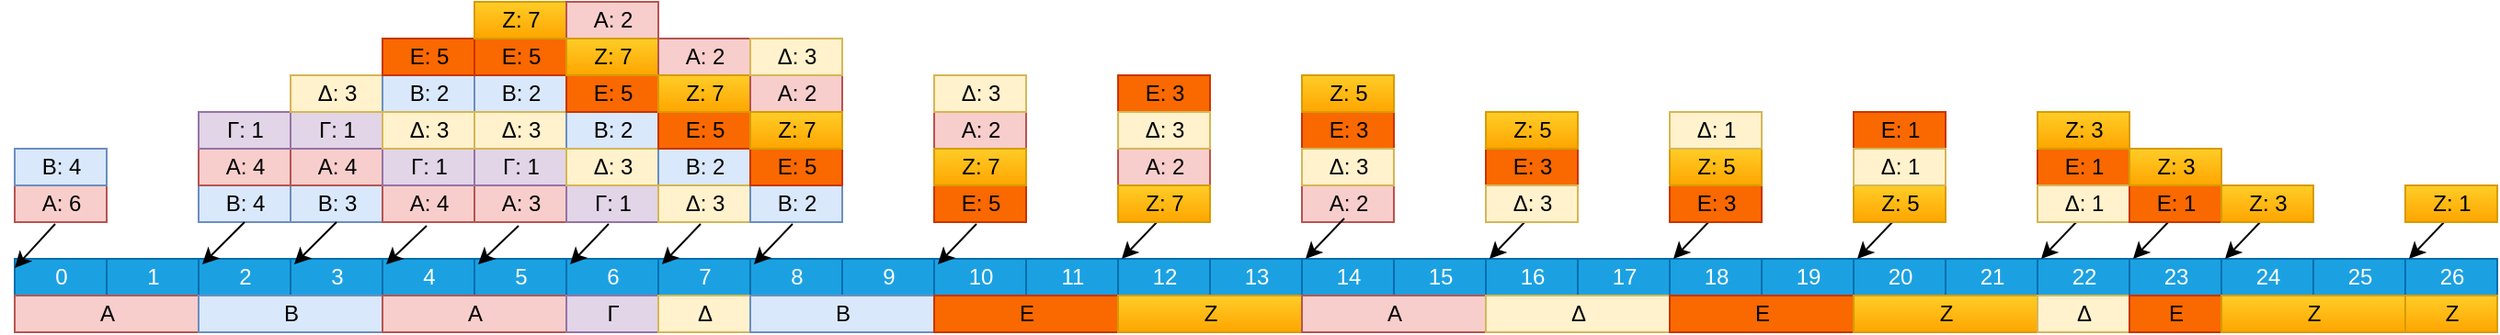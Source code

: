 <mxfile version="20.7.4" type="device"><diagram name="Page-1" id="2c4490ee-f0b8-94ab-5012-d5dc3445f7a3"><mxGraphModel dx="1434" dy="786" grid="1" gridSize="10" guides="1" tooltips="1" connect="0" arrows="1" fold="1" page="1" pageScale="1.5" pageWidth="1169" pageHeight="826" background="none" math="0" shadow="0"><root><mxCell id="0" style=";html=1;"/><mxCell id="1" style=";html=1;" parent="0"/><mxCell id="7a8b956e7d50b54d-360" value="0" style="align=center;html=1;fillColor=#1ba1e2;fontColor=#ffffff;strokeColor=#006EAF;" parent="1" vertex="1"><mxGeometry x="40" y="340" width="50" height="20" as="geometry"/></mxCell><mxCell id="ocXXfXh9jtsV70e3W2vZ-2" value="1" style="align=center;html=1;fillColor=#1ba1e2;fontColor=#ffffff;strokeColor=#006EAF;" parent="1" vertex="1"><mxGeometry x="90" y="340" width="50" height="20" as="geometry"/></mxCell><mxCell id="ocXXfXh9jtsV70e3W2vZ-3" value="2" style="align=center;html=1;fillColor=#1ba1e2;fontColor=#ffffff;strokeColor=#006EAF;" parent="1" vertex="1"><mxGeometry x="140" y="340" width="50" height="20" as="geometry"/></mxCell><mxCell id="ocXXfXh9jtsV70e3W2vZ-4" value="3" style="align=center;html=1;fillColor=#1ba1e2;fontColor=#ffffff;strokeColor=#006EAF;" parent="1" vertex="1"><mxGeometry x="190" y="340" width="50" height="20" as="geometry"/></mxCell><mxCell id="ocXXfXh9jtsV70e3W2vZ-5" value="4" style="align=center;html=1;fillColor=#1ba1e2;fontColor=#ffffff;strokeColor=#006EAF;" parent="1" vertex="1"><mxGeometry x="240" y="340" width="50" height="20" as="geometry"/></mxCell><mxCell id="ocXXfXh9jtsV70e3W2vZ-6" value="5" style="align=center;html=1;fillColor=#1ba1e2;fontColor=#ffffff;strokeColor=#006EAF;" parent="1" vertex="1"><mxGeometry x="290" y="340" width="50" height="20" as="geometry"/></mxCell><mxCell id="ocXXfXh9jtsV70e3W2vZ-7" value="6" style="align=center;html=1;fillColor=#1ba1e2;fontColor=#ffffff;strokeColor=#006EAF;" parent="1" vertex="1"><mxGeometry x="340" y="340" width="50" height="20" as="geometry"/></mxCell><mxCell id="ocXXfXh9jtsV70e3W2vZ-8" value="7" style="align=center;html=1;fillColor=#1ba1e2;fontColor=#ffffff;strokeColor=#006EAF;" parent="1" vertex="1"><mxGeometry x="390" y="340" width="50" height="20" as="geometry"/></mxCell><mxCell id="ocXXfXh9jtsV70e3W2vZ-9" value="8" style="align=center;html=1;fillColor=#1ba1e2;fontColor=#ffffff;strokeColor=#006EAF;" parent="1" vertex="1"><mxGeometry x="440" y="340" width="50" height="20" as="geometry"/></mxCell><mxCell id="ocXXfXh9jtsV70e3W2vZ-10" value="9" style="align=center;html=1;fillColor=#1ba1e2;fontColor=#ffffff;strokeColor=#006EAF;" parent="1" vertex="1"><mxGeometry x="490" y="340" width="50" height="20" as="geometry"/></mxCell><mxCell id="ocXXfXh9jtsV70e3W2vZ-11" value="10" style="align=center;html=1;fillColor=#1ba1e2;fontColor=#ffffff;strokeColor=#006EAF;" parent="1" vertex="1"><mxGeometry x="540" y="340" width="50" height="20" as="geometry"/></mxCell><mxCell id="ocXXfXh9jtsV70e3W2vZ-12" value="11" style="align=center;html=1;fillColor=#1ba1e2;fontColor=#ffffff;strokeColor=#006EAF;" parent="1" vertex="1"><mxGeometry x="590" y="340" width="50" height="20" as="geometry"/></mxCell><mxCell id="ocXXfXh9jtsV70e3W2vZ-13" value="12" style="align=center;html=1;fillColor=#1ba1e2;fontColor=#ffffff;strokeColor=#006EAF;" parent="1" vertex="1"><mxGeometry x="640" y="340" width="50" height="20" as="geometry"/></mxCell><mxCell id="ocXXfXh9jtsV70e3W2vZ-14" value="13" style="align=center;html=1;fillColor=#1ba1e2;fontColor=#ffffff;strokeColor=#006EAF;" parent="1" vertex="1"><mxGeometry x="690" y="340" width="50" height="20" as="geometry"/></mxCell><mxCell id="ocXXfXh9jtsV70e3W2vZ-15" value="14" style="align=center;html=1;fillColor=#1ba1e2;fontColor=#ffffff;strokeColor=#006EAF;" parent="1" vertex="1"><mxGeometry x="740" y="340" width="50" height="20" as="geometry"/></mxCell><mxCell id="ocXXfXh9jtsV70e3W2vZ-16" value="15" style="align=center;html=1;fillColor=#1ba1e2;fontColor=#ffffff;strokeColor=#006EAF;" parent="1" vertex="1"><mxGeometry x="790" y="340" width="50" height="20" as="geometry"/></mxCell><mxCell id="ocXXfXh9jtsV70e3W2vZ-17" value="16" style="align=center;html=1;fillColor=#1ba1e2;fontColor=#ffffff;strokeColor=#006EAF;" parent="1" vertex="1"><mxGeometry x="840" y="340" width="50" height="20" as="geometry"/></mxCell><mxCell id="ocXXfXh9jtsV70e3W2vZ-18" value="17" style="align=center;html=1;fillColor=#1ba1e2;fontColor=#ffffff;strokeColor=#006EAF;" parent="1" vertex="1"><mxGeometry x="890" y="340" width="50" height="20" as="geometry"/></mxCell><mxCell id="ocXXfXh9jtsV70e3W2vZ-19" value="18" style="align=center;html=1;fillColor=#1ba1e2;fontColor=#ffffff;strokeColor=#006EAF;" parent="1" vertex="1"><mxGeometry x="940" y="340" width="50" height="20" as="geometry"/></mxCell><mxCell id="ocXXfXh9jtsV70e3W2vZ-20" value="19" style="align=center;html=1;fillColor=#1ba1e2;fontColor=#ffffff;strokeColor=#006EAF;" parent="1" vertex="1"><mxGeometry x="990" y="340" width="50" height="20" as="geometry"/></mxCell><mxCell id="ocXXfXh9jtsV70e3W2vZ-21" value="20" style="align=center;html=1;fillColor=#1ba1e2;fontColor=#ffffff;strokeColor=#006EAF;" parent="1" vertex="1"><mxGeometry x="1040" y="340" width="50" height="20" as="geometry"/></mxCell><mxCell id="ocXXfXh9jtsV70e3W2vZ-22" value="21" style="align=center;html=1;fillColor=#1ba1e2;fontColor=#ffffff;strokeColor=#006EAF;" parent="1" vertex="1"><mxGeometry x="1090" y="340" width="50" height="20" as="geometry"/></mxCell><mxCell id="ocXXfXh9jtsV70e3W2vZ-23" value="22" style="align=center;html=1;fillColor=#1ba1e2;fontColor=#ffffff;strokeColor=#006EAF;" parent="1" vertex="1"><mxGeometry x="1140" y="340" width="50" height="20" as="geometry"/></mxCell><mxCell id="ocXXfXh9jtsV70e3W2vZ-24" value="23" style="align=center;html=1;fillColor=#1ba1e2;fontColor=#ffffff;strokeColor=#006EAF;" parent="1" vertex="1"><mxGeometry x="1190" y="340" width="50" height="20" as="geometry"/></mxCell><mxCell id="ocXXfXh9jtsV70e3W2vZ-25" value="24" style="align=center;html=1;fillColor=#1ba1e2;fontColor=#ffffff;strokeColor=#006EAF;" parent="1" vertex="1"><mxGeometry x="1240" y="340" width="50" height="20" as="geometry"/></mxCell><mxCell id="ocXXfXh9jtsV70e3W2vZ-26" value="25" style="align=center;html=1;fillColor=#1ba1e2;fontColor=#ffffff;strokeColor=#006EAF;" parent="1" vertex="1"><mxGeometry x="1290" y="340" width="50" height="20" as="geometry"/></mxCell><mxCell id="ocXXfXh9jtsV70e3W2vZ-27" value="" style="align=left;html=1;" parent="1" vertex="1"><mxGeometry x="40" y="360" width="50" height="20" as="geometry"/></mxCell><mxCell id="ocXXfXh9jtsV70e3W2vZ-28" value="" style="align=left;html=1;" parent="1" vertex="1"><mxGeometry x="90" y="360" width="50" height="20" as="geometry"/></mxCell><mxCell id="ocXXfXh9jtsV70e3W2vZ-29" value="" style="align=left;html=1;" parent="1" vertex="1"><mxGeometry x="140" y="360" width="50" height="20" as="geometry"/></mxCell><mxCell id="ocXXfXh9jtsV70e3W2vZ-30" value="" style="align=left;html=1;" parent="1" vertex="1"><mxGeometry x="190" y="360" width="50" height="20" as="geometry"/></mxCell><mxCell id="ocXXfXh9jtsV70e3W2vZ-31" value="" style="align=left;html=1;" parent="1" vertex="1"><mxGeometry x="240" y="360" width="50" height="20" as="geometry"/></mxCell><mxCell id="ocXXfXh9jtsV70e3W2vZ-32" value="" style="align=left;html=1;" parent="1" vertex="1"><mxGeometry x="290" y="360" width="50" height="20" as="geometry"/></mxCell><mxCell id="ocXXfXh9jtsV70e3W2vZ-33" value="" style="align=left;html=1;" parent="1" vertex="1"><mxGeometry x="340" y="360" width="50" height="20" as="geometry"/></mxCell><mxCell id="ocXXfXh9jtsV70e3W2vZ-34" value="" style="align=left;html=1;" parent="1" vertex="1"><mxGeometry x="390" y="360" width="50" height="20" as="geometry"/></mxCell><mxCell id="ocXXfXh9jtsV70e3W2vZ-35" value="" style="align=left;html=1;" parent="1" vertex="1"><mxGeometry x="440" y="360" width="50" height="20" as="geometry"/></mxCell><mxCell id="ocXXfXh9jtsV70e3W2vZ-36" value="" style="align=left;html=1;" parent="1" vertex="1"><mxGeometry x="490" y="360" width="50" height="20" as="geometry"/></mxCell><mxCell id="ocXXfXh9jtsV70e3W2vZ-37" value="" style="align=left;html=1;" parent="1" vertex="1"><mxGeometry x="540" y="360" width="50" height="20" as="geometry"/></mxCell><mxCell id="ocXXfXh9jtsV70e3W2vZ-38" value="" style="align=left;html=1;" parent="1" vertex="1"><mxGeometry x="590" y="360" width="50" height="20" as="geometry"/></mxCell><mxCell id="ocXXfXh9jtsV70e3W2vZ-39" value="" style="align=left;html=1;" parent="1" vertex="1"><mxGeometry x="640" y="360" width="50" height="20" as="geometry"/></mxCell><mxCell id="ocXXfXh9jtsV70e3W2vZ-40" value="" style="align=left;html=1;" parent="1" vertex="1"><mxGeometry x="690" y="360" width="50" height="20" as="geometry"/></mxCell><mxCell id="ocXXfXh9jtsV70e3W2vZ-41" value="" style="align=left;html=1;" parent="1" vertex="1"><mxGeometry x="740" y="360" width="50" height="20" as="geometry"/></mxCell><mxCell id="ocXXfXh9jtsV70e3W2vZ-42" value="" style="align=left;html=1;" parent="1" vertex="1"><mxGeometry x="790" y="360" width="50" height="20" as="geometry"/></mxCell><mxCell id="ocXXfXh9jtsV70e3W2vZ-43" value="" style="align=left;html=1;" parent="1" vertex="1"><mxGeometry x="840" y="360" width="50" height="20" as="geometry"/></mxCell><mxCell id="ocXXfXh9jtsV70e3W2vZ-44" value="" style="align=left;html=1;" parent="1" vertex="1"><mxGeometry x="890" y="360" width="50" height="20" as="geometry"/></mxCell><mxCell id="ocXXfXh9jtsV70e3W2vZ-45" value="" style="align=left;html=1;" parent="1" vertex="1"><mxGeometry x="940" y="360" width="50" height="20" as="geometry"/></mxCell><mxCell id="ocXXfXh9jtsV70e3W2vZ-46" value="" style="align=left;html=1;" parent="1" vertex="1"><mxGeometry x="990" y="360" width="50" height="20" as="geometry"/></mxCell><mxCell id="ocXXfXh9jtsV70e3W2vZ-47" value="" style="align=left;html=1;" parent="1" vertex="1"><mxGeometry x="1040" y="360" width="50" height="20" as="geometry"/></mxCell><mxCell id="ocXXfXh9jtsV70e3W2vZ-48" value="" style="align=left;html=1;" parent="1" vertex="1"><mxGeometry x="1090" y="360" width="50" height="20" as="geometry"/></mxCell><mxCell id="ocXXfXh9jtsV70e3W2vZ-49" value="" style="align=left;html=1;" parent="1" vertex="1"><mxGeometry x="1140" y="360" width="50" height="20" as="geometry"/></mxCell><mxCell id="ocXXfXh9jtsV70e3W2vZ-50" value="" style="align=left;html=1;" parent="1" vertex="1"><mxGeometry x="1190" y="360" width="50" height="20" as="geometry"/></mxCell><mxCell id="ocXXfXh9jtsV70e3W2vZ-51" value="" style="align=left;html=1;" parent="1" vertex="1"><mxGeometry x="1240" y="360" width="50" height="20" as="geometry"/></mxCell><mxCell id="ocXXfXh9jtsV70e3W2vZ-52" value="" style="align=left;html=1;" parent="1" vertex="1"><mxGeometry x="1290" y="360" width="50" height="20" as="geometry"/></mxCell><mxCell id="jwqmcbExeMehipgnclPe-3" value="A" style="align=center;html=1;fillColor=#f8cecc;strokeColor=#b85450;" vertex="1" parent="1"><mxGeometry x="40" y="360" width="100" height="20" as="geometry"/></mxCell><mxCell id="jwqmcbExeMehipgnclPe-4" value="A: 6" style="align=center;html=1;fillColor=#f8cecc;strokeColor=#b85450;" vertex="1" parent="1"><mxGeometry x="40" y="300" width="50" height="20" as="geometry"/></mxCell><mxCell id="jwqmcbExeMehipgnclPe-5" value="B: 4" style="align=center;html=1;fillColor=#dae8fc;strokeColor=#6c8ebf;" vertex="1" parent="1"><mxGeometry x="40" y="280" width="50" height="20" as="geometry"/></mxCell><mxCell id="jwqmcbExeMehipgnclPe-8" value="" style="endArrow=classic;html=1;rounded=0;exitX=0.44;exitY=1.05;exitDx=0;exitDy=0;exitPerimeter=0;entryX=0;entryY=0.25;entryDx=0;entryDy=0;entryPerimeter=0;" edge="1" parent="1" source="jwqmcbExeMehipgnclPe-4" target="7a8b956e7d50b54d-360"><mxGeometry width="50" height="50" relative="1" as="geometry"><mxPoint x="160" y="430" as="sourcePoint"/><mxPoint x="210" y="380" as="targetPoint"/></mxGeometry></mxCell><mxCell id="jwqmcbExeMehipgnclPe-9" value="B: 4" style="align=center;html=1;fillColor=#dae8fc;strokeColor=#6c8ebf;" vertex="1" parent="1"><mxGeometry x="140" y="300" width="50" height="20" as="geometry"/></mxCell><mxCell id="jwqmcbExeMehipgnclPe-10" value="A: 4" style="align=center;html=1;fillColor=#f8cecc;strokeColor=#b85450;" vertex="1" parent="1"><mxGeometry x="140" y="280" width="50" height="20" as="geometry"/></mxCell><mxCell id="jwqmcbExeMehipgnclPe-11" value="Γ: 1" style="align=center;html=1;fillColor=#e1d5e7;strokeColor=#9673a6;" vertex="1" parent="1"><mxGeometry x="140" y="260" width="50" height="20" as="geometry"/></mxCell><mxCell id="jwqmcbExeMehipgnclPe-12" value="" style="endArrow=classic;html=1;rounded=0;exitX=0.5;exitY=1;exitDx=0;exitDy=0;exitPerimeter=0;entryX=0.04;entryY=0.15;entryDx=0;entryDy=0;entryPerimeter=0;" edge="1" parent="1" source="jwqmcbExeMehipgnclPe-9" target="ocXXfXh9jtsV70e3W2vZ-3"><mxGeometry width="50" height="50" relative="1" as="geometry"><mxPoint x="160" y="430" as="sourcePoint"/><mxPoint x="210" y="380" as="targetPoint"/></mxGeometry></mxCell><mxCell id="jwqmcbExeMehipgnclPe-13" value="Β" style="align=center;html=1;fillColor=#dae8fc;strokeColor=#6c8ebf;" vertex="1" parent="1"><mxGeometry x="140" y="360" width="100" height="20" as="geometry"/></mxCell><mxCell id="jwqmcbExeMehipgnclPe-14" value="B: 3" style="align=center;html=1;fillColor=#dae8fc;strokeColor=#6c8ebf;" vertex="1" parent="1"><mxGeometry x="190" y="300" width="50" height="20" as="geometry"/></mxCell><mxCell id="jwqmcbExeMehipgnclPe-15" value="A: 4" style="align=center;html=1;fillColor=#f8cecc;strokeColor=#b85450;" vertex="1" parent="1"><mxGeometry x="190" y="280" width="50" height="20" as="geometry"/></mxCell><mxCell id="jwqmcbExeMehipgnclPe-16" value="Γ: 1" style="align=center;html=1;fillColor=#e1d5e7;strokeColor=#9673a6;" vertex="1" parent="1"><mxGeometry x="190" y="260" width="50" height="20" as="geometry"/></mxCell><mxCell id="jwqmcbExeMehipgnclPe-17" value="" style="endArrow=classic;html=1;rounded=0;exitX=0.5;exitY=1;exitDx=0;exitDy=0;exitPerimeter=0;entryX=0.04;entryY=0.15;entryDx=0;entryDy=0;entryPerimeter=0;" edge="1" parent="1" source="jwqmcbExeMehipgnclPe-14"><mxGeometry width="50" height="50" relative="1" as="geometry"><mxPoint x="210" y="430" as="sourcePoint"/><mxPoint x="192" y="343" as="targetPoint"/></mxGeometry></mxCell><mxCell id="jwqmcbExeMehipgnclPe-18" value="Δ: 3" style="align=center;html=1;fillColor=#fff2cc;strokeColor=#d6b656;" vertex="1" parent="1"><mxGeometry x="190" y="240" width="50" height="20" as="geometry"/></mxCell><mxCell id="jwqmcbExeMehipgnclPe-19" value="B: 2" style="align=center;html=1;fillColor=#dae8fc;strokeColor=#6c8ebf;" vertex="1" parent="1"><mxGeometry x="240" y="240" width="50" height="20" as="geometry"/></mxCell><mxCell id="jwqmcbExeMehipgnclPe-20" value="A: 4" style="align=center;html=1;fillColor=#f8cecc;strokeColor=#b85450;" vertex="1" parent="1"><mxGeometry x="240" y="300" width="50" height="20" as="geometry"/></mxCell><mxCell id="jwqmcbExeMehipgnclPe-21" value="Γ: 1" style="align=center;html=1;fillColor=#e1d5e7;strokeColor=#9673a6;" vertex="1" parent="1"><mxGeometry x="240" y="280" width="50" height="20" as="geometry"/></mxCell><mxCell id="jwqmcbExeMehipgnclPe-22" value="" style="endArrow=classic;html=1;rounded=0;exitX=0.48;exitY=1.1;exitDx=0;exitDy=0;exitPerimeter=0;entryX=0.04;entryY=0.15;entryDx=0;entryDy=0;entryPerimeter=0;" edge="1" parent="1" source="jwqmcbExeMehipgnclPe-20"><mxGeometry width="50" height="50" relative="1" as="geometry"><mxPoint x="260" y="430" as="sourcePoint"/><mxPoint x="242" y="343" as="targetPoint"/></mxGeometry></mxCell><mxCell id="jwqmcbExeMehipgnclPe-23" value="Δ: 3" style="align=center;html=1;fillColor=#fff2cc;strokeColor=#d6b656;" vertex="1" parent="1"><mxGeometry x="240" y="260" width="50" height="20" as="geometry"/></mxCell><mxCell id="jwqmcbExeMehipgnclPe-24" value="Ε: 5" style="align=center;html=1;fillColor=#fa6800;strokeColor=#C73500;fontColor=#000000;" vertex="1" parent="1"><mxGeometry x="240" y="220" width="50" height="20" as="geometry"/></mxCell><mxCell id="jwqmcbExeMehipgnclPe-25" value="Α" style="align=center;html=1;fillColor=#f8cecc;strokeColor=#b85450;" vertex="1" parent="1"><mxGeometry x="240" y="360" width="100" height="20" as="geometry"/></mxCell><mxCell id="jwqmcbExeMehipgnclPe-26" value="B: 2" style="align=center;html=1;fillColor=#dae8fc;strokeColor=#6c8ebf;" vertex="1" parent="1"><mxGeometry x="290" y="240" width="50" height="20" as="geometry"/></mxCell><mxCell id="jwqmcbExeMehipgnclPe-27" value="A: 3" style="align=center;html=1;fillColor=#f8cecc;strokeColor=#b85450;" vertex="1" parent="1"><mxGeometry x="290" y="300" width="50" height="20" as="geometry"/></mxCell><mxCell id="jwqmcbExeMehipgnclPe-28" value="Γ: 1" style="align=center;html=1;fillColor=#e1d5e7;strokeColor=#9673a6;" vertex="1" parent="1"><mxGeometry x="290" y="280" width="50" height="20" as="geometry"/></mxCell><mxCell id="jwqmcbExeMehipgnclPe-29" value="" style="endArrow=classic;html=1;rounded=0;exitX=0.48;exitY=1.1;exitDx=0;exitDy=0;exitPerimeter=0;entryX=0.04;entryY=0.15;entryDx=0;entryDy=0;entryPerimeter=0;" edge="1" parent="1" source="jwqmcbExeMehipgnclPe-27"><mxGeometry width="50" height="50" relative="1" as="geometry"><mxPoint x="310" y="430" as="sourcePoint"/><mxPoint x="292" y="343" as="targetPoint"/></mxGeometry></mxCell><mxCell id="jwqmcbExeMehipgnclPe-30" value="Δ: 3" style="align=center;html=1;fillColor=#fff2cc;strokeColor=#d6b656;" vertex="1" parent="1"><mxGeometry x="290" y="260" width="50" height="20" as="geometry"/></mxCell><mxCell id="jwqmcbExeMehipgnclPe-31" value="Ε: 5" style="align=center;html=1;fillColor=#fa6800;strokeColor=#C73500;fontColor=#000000;" vertex="1" parent="1"><mxGeometry x="290" y="220" width="50" height="20" as="geometry"/></mxCell><mxCell id="jwqmcbExeMehipgnclPe-32" value="Ζ: 7" style="align=center;html=1;fillColor=#ffcd28;strokeColor=#d79b00;gradientColor=#ffa500;" vertex="1" parent="1"><mxGeometry x="290" y="200" width="50" height="20" as="geometry"/></mxCell><mxCell id="jwqmcbExeMehipgnclPe-33" value="B: 2" style="align=center;html=1;fillColor=#dae8fc;strokeColor=#6c8ebf;" vertex="1" parent="1"><mxGeometry x="340" y="260" width="50" height="20" as="geometry"/></mxCell><mxCell id="jwqmcbExeMehipgnclPe-34" value="A: 2" style="align=center;html=1;fillColor=#f8cecc;strokeColor=#b85450;" vertex="1" parent="1"><mxGeometry x="340" y="200" width="50" height="20" as="geometry"/></mxCell><mxCell id="jwqmcbExeMehipgnclPe-35" value="Γ: 1" style="align=center;html=1;fillColor=#e1d5e7;strokeColor=#9673a6;" vertex="1" parent="1"><mxGeometry x="340" y="300" width="50" height="20" as="geometry"/></mxCell><mxCell id="jwqmcbExeMehipgnclPe-36" value="" style="endArrow=classic;html=1;rounded=0;exitX=0.46;exitY=1.05;exitDx=0;exitDy=0;exitPerimeter=0;entryX=0.04;entryY=0.15;entryDx=0;entryDy=0;entryPerimeter=0;" edge="1" parent="1" source="jwqmcbExeMehipgnclPe-35"><mxGeometry width="50" height="50" relative="1" as="geometry"><mxPoint x="360" y="430" as="sourcePoint"/><mxPoint x="342" y="343" as="targetPoint"/></mxGeometry></mxCell><mxCell id="jwqmcbExeMehipgnclPe-37" value="Δ: 3" style="align=center;html=1;fillColor=#fff2cc;strokeColor=#d6b656;" vertex="1" parent="1"><mxGeometry x="340" y="280" width="50" height="20" as="geometry"/></mxCell><mxCell id="jwqmcbExeMehipgnclPe-38" value="Ε: 5" style="align=center;html=1;fillColor=#fa6800;strokeColor=#C73500;fontColor=#000000;" vertex="1" parent="1"><mxGeometry x="340" y="240" width="50" height="20" as="geometry"/></mxCell><mxCell id="jwqmcbExeMehipgnclPe-39" value="Ζ: 7" style="align=center;html=1;fillColor=#ffcd28;strokeColor=#d79b00;gradientColor=#ffa500;" vertex="1" parent="1"><mxGeometry x="340" y="220" width="50" height="20" as="geometry"/></mxCell><mxCell id="jwqmcbExeMehipgnclPe-40" value="Γ" style="align=center;html=1;fillColor=#e1d5e7;strokeColor=#9673a6;" vertex="1" parent="1"><mxGeometry x="340" y="360" width="50" height="20" as="geometry"/></mxCell><mxCell id="jwqmcbExeMehipgnclPe-41" value="B: 2" style="align=center;html=1;fillColor=#dae8fc;strokeColor=#6c8ebf;" vertex="1" parent="1"><mxGeometry x="390" y="280" width="50" height="20" as="geometry"/></mxCell><mxCell id="jwqmcbExeMehipgnclPe-42" value="A: 2" style="align=center;html=1;fillColor=#f8cecc;strokeColor=#b85450;" vertex="1" parent="1"><mxGeometry x="390" y="220" width="50" height="20" as="geometry"/></mxCell><mxCell id="jwqmcbExeMehipgnclPe-44" value="" style="endArrow=classic;html=1;rounded=0;exitX=0.46;exitY=1.05;exitDx=0;exitDy=0;exitPerimeter=0;entryX=0.04;entryY=0.15;entryDx=0;entryDy=0;entryPerimeter=0;" edge="1" parent="1"><mxGeometry width="50" height="50" relative="1" as="geometry"><mxPoint x="413" y="321" as="sourcePoint"/><mxPoint x="392" y="343" as="targetPoint"/></mxGeometry></mxCell><mxCell id="jwqmcbExeMehipgnclPe-45" value="Δ: 3" style="align=center;html=1;fillColor=#fff2cc;strokeColor=#d6b656;" vertex="1" parent="1"><mxGeometry x="390" y="300" width="50" height="20" as="geometry"/></mxCell><mxCell id="jwqmcbExeMehipgnclPe-46" value="Ε: 5" style="align=center;html=1;fillColor=#fa6800;strokeColor=#C73500;fontColor=#000000;" vertex="1" parent="1"><mxGeometry x="390" y="260" width="50" height="20" as="geometry"/></mxCell><mxCell id="jwqmcbExeMehipgnclPe-47" value="Ζ: 7" style="align=center;html=1;fillColor=#ffcd28;strokeColor=#d79b00;gradientColor=#ffa500;" vertex="1" parent="1"><mxGeometry x="390" y="240" width="50" height="20" as="geometry"/></mxCell><mxCell id="jwqmcbExeMehipgnclPe-48" value="Δ" style="align=center;html=1;fillColor=#fff2cc;strokeColor=#d6b656;" vertex="1" parent="1"><mxGeometry x="390" y="360" width="50" height="20" as="geometry"/></mxCell><mxCell id="jwqmcbExeMehipgnclPe-49" value="B: 2" style="align=center;html=1;fillColor=#dae8fc;strokeColor=#6c8ebf;" vertex="1" parent="1"><mxGeometry x="440" y="300" width="50" height="20" as="geometry"/></mxCell><mxCell id="jwqmcbExeMehipgnclPe-50" value="A: 2" style="align=center;html=1;fillColor=#f8cecc;strokeColor=#b85450;" vertex="1" parent="1"><mxGeometry x="440" y="240" width="50" height="20" as="geometry"/></mxCell><mxCell id="jwqmcbExeMehipgnclPe-51" value="" style="endArrow=classic;html=1;rounded=0;exitX=0.46;exitY=1.05;exitDx=0;exitDy=0;exitPerimeter=0;entryX=0.04;entryY=0.15;entryDx=0;entryDy=0;entryPerimeter=0;" edge="1" parent="1"><mxGeometry width="50" height="50" relative="1" as="geometry"><mxPoint x="463" y="321" as="sourcePoint"/><mxPoint x="442" y="343" as="targetPoint"/></mxGeometry></mxCell><mxCell id="jwqmcbExeMehipgnclPe-53" value="Ε: 5" style="align=center;html=1;fillColor=#fa6800;strokeColor=#C73500;fontColor=#000000;" vertex="1" parent="1"><mxGeometry x="440" y="280" width="50" height="20" as="geometry"/></mxCell><mxCell id="jwqmcbExeMehipgnclPe-54" value="Ζ: 7" style="align=center;html=1;fillColor=#ffcd28;strokeColor=#d79b00;gradientColor=#ffa500;" vertex="1" parent="1"><mxGeometry x="440" y="260" width="50" height="20" as="geometry"/></mxCell><mxCell id="jwqmcbExeMehipgnclPe-55" value="Δ: 3" style="align=center;html=1;fillColor=#fff2cc;strokeColor=#d6b656;" vertex="1" parent="1"><mxGeometry x="440" y="220" width="50" height="20" as="geometry"/></mxCell><mxCell id="jwqmcbExeMehipgnclPe-56" value="Β" style="align=center;html=1;fillColor=#dae8fc;strokeColor=#6c8ebf;" vertex="1" parent="1"><mxGeometry x="440" y="360" width="100" height="20" as="geometry"/></mxCell><mxCell id="jwqmcbExeMehipgnclPe-64" value="A: 2" style="align=center;html=1;fillColor=#f8cecc;strokeColor=#b85450;" vertex="1" parent="1"><mxGeometry x="540" y="260" width="50" height="20" as="geometry"/></mxCell><mxCell id="jwqmcbExeMehipgnclPe-65" value="" style="endArrow=classic;html=1;rounded=0;exitX=0.46;exitY=1.05;exitDx=0;exitDy=0;exitPerimeter=0;entryX=0.04;entryY=0.15;entryDx=0;entryDy=0;entryPerimeter=0;" edge="1" parent="1"><mxGeometry width="50" height="50" relative="1" as="geometry"><mxPoint x="563" y="321" as="sourcePoint"/><mxPoint x="542" y="343" as="targetPoint"/></mxGeometry></mxCell><mxCell id="jwqmcbExeMehipgnclPe-66" value="Ε: 5" style="align=center;html=1;fillColor=#fa6800;strokeColor=#C73500;fontColor=#000000;" vertex="1" parent="1"><mxGeometry x="540" y="300" width="50" height="20" as="geometry"/></mxCell><mxCell id="jwqmcbExeMehipgnclPe-67" value="Ζ: 7" style="align=center;html=1;fillColor=#ffcd28;strokeColor=#d79b00;gradientColor=#ffa500;" vertex="1" parent="1"><mxGeometry x="540" y="280" width="50" height="20" as="geometry"/></mxCell><mxCell id="jwqmcbExeMehipgnclPe-68" value="Δ: 3" style="align=center;html=1;fillColor=#fff2cc;strokeColor=#d6b656;" vertex="1" parent="1"><mxGeometry x="540" y="240" width="50" height="20" as="geometry"/></mxCell><mxCell id="jwqmcbExeMehipgnclPe-69" value="Ε" style="align=center;html=1;fillColor=#fa6800;strokeColor=#C73500;fontColor=#000000;" vertex="1" parent="1"><mxGeometry x="540" y="360" width="100" height="20" as="geometry"/></mxCell><mxCell id="jwqmcbExeMehipgnclPe-70" value="A: 2" style="align=center;html=1;fillColor=#f8cecc;strokeColor=#b85450;" vertex="1" parent="1"><mxGeometry x="640" y="280" width="50" height="20" as="geometry"/></mxCell><mxCell id="jwqmcbExeMehipgnclPe-71" value="" style="endArrow=classic;html=1;rounded=0;exitX=0.46;exitY=1.05;exitDx=0;exitDy=0;exitPerimeter=0;entryX=0.04;entryY=0.15;entryDx=0;entryDy=0;entryPerimeter=0;" edge="1" parent="1"><mxGeometry width="50" height="50" relative="1" as="geometry"><mxPoint x="663" y="318" as="sourcePoint"/><mxPoint x="642" y="340" as="targetPoint"/></mxGeometry></mxCell><mxCell id="jwqmcbExeMehipgnclPe-72" value="Ε: 3" style="align=center;html=1;fillColor=#fa6800;strokeColor=#C73500;fontColor=#000000;" vertex="1" parent="1"><mxGeometry x="640" y="240" width="50" height="20" as="geometry"/></mxCell><mxCell id="jwqmcbExeMehipgnclPe-73" value="Ζ: 7" style="align=center;html=1;fillColor=#ffcd28;strokeColor=#d79b00;gradientColor=#ffa500;" vertex="1" parent="1"><mxGeometry x="640" y="300" width="50" height="20" as="geometry"/></mxCell><mxCell id="jwqmcbExeMehipgnclPe-74" value="Δ: 3" style="align=center;html=1;fillColor=#fff2cc;strokeColor=#d6b656;" vertex="1" parent="1"><mxGeometry x="640" y="260" width="50" height="20" as="geometry"/></mxCell><mxCell id="jwqmcbExeMehipgnclPe-75" value="Ζ" style="align=center;html=1;fillColor=#ffcd28;strokeColor=#d79b00;gradientColor=#ffa500;" vertex="1" parent="1"><mxGeometry x="640" y="360" width="100" height="20" as="geometry"/></mxCell><mxCell id="jwqmcbExeMehipgnclPe-76" value="A: 2" style="align=center;html=1;fillColor=#f8cecc;strokeColor=#b85450;" vertex="1" parent="1"><mxGeometry x="740" y="300" width="50" height="20" as="geometry"/></mxCell><mxCell id="jwqmcbExeMehipgnclPe-77" value="" style="endArrow=classic;html=1;rounded=0;exitX=0.46;exitY=1.05;exitDx=0;exitDy=0;exitPerimeter=0;entryX=0.04;entryY=0.15;entryDx=0;entryDy=0;entryPerimeter=0;" edge="1" parent="1"><mxGeometry width="50" height="50" relative="1" as="geometry"><mxPoint x="763" y="318" as="sourcePoint"/><mxPoint x="742" y="340" as="targetPoint"/></mxGeometry></mxCell><mxCell id="jwqmcbExeMehipgnclPe-78" value="Ε: 3" style="align=center;html=1;fillColor=#fa6800;strokeColor=#C73500;fontColor=#000000;" vertex="1" parent="1"><mxGeometry x="740" y="260" width="50" height="20" as="geometry"/></mxCell><mxCell id="jwqmcbExeMehipgnclPe-79" value="Ζ: 5" style="align=center;html=1;fillColor=#ffcd28;strokeColor=#d79b00;gradientColor=#ffa500;" vertex="1" parent="1"><mxGeometry x="740" y="240" width="50" height="20" as="geometry"/></mxCell><mxCell id="jwqmcbExeMehipgnclPe-80" value="Δ: 3" style="align=center;html=1;fillColor=#fff2cc;strokeColor=#d6b656;" vertex="1" parent="1"><mxGeometry x="740" y="280" width="50" height="20" as="geometry"/></mxCell><mxCell id="jwqmcbExeMehipgnclPe-81" value="Α" style="align=center;html=1;fillColor=#f8cecc;strokeColor=#b85450;" vertex="1" parent="1"><mxGeometry x="740" y="360" width="100" height="20" as="geometry"/></mxCell><mxCell id="jwqmcbExeMehipgnclPe-83" value="" style="endArrow=classic;html=1;rounded=0;exitX=0.46;exitY=1.05;exitDx=0;exitDy=0;exitPerimeter=0;entryX=0.04;entryY=0.15;entryDx=0;entryDy=0;entryPerimeter=0;" edge="1" parent="1"><mxGeometry width="50" height="50" relative="1" as="geometry"><mxPoint x="863" y="318" as="sourcePoint"/><mxPoint x="842" y="340" as="targetPoint"/></mxGeometry></mxCell><mxCell id="jwqmcbExeMehipgnclPe-84" value="Ε: 3" style="align=center;html=1;fillColor=#fa6800;strokeColor=#C73500;fontColor=#000000;" vertex="1" parent="1"><mxGeometry x="840" y="280" width="50" height="20" as="geometry"/></mxCell><mxCell id="jwqmcbExeMehipgnclPe-85" value="Ζ: 5" style="align=center;html=1;fillColor=#ffcd28;strokeColor=#d79b00;gradientColor=#ffa500;" vertex="1" parent="1"><mxGeometry x="840" y="260" width="50" height="20" as="geometry"/></mxCell><mxCell id="jwqmcbExeMehipgnclPe-86" value="Δ: 3" style="align=center;html=1;fillColor=#fff2cc;strokeColor=#d6b656;" vertex="1" parent="1"><mxGeometry x="840" y="300" width="50" height="20" as="geometry"/></mxCell><mxCell id="jwqmcbExeMehipgnclPe-87" value="Δ" style="align=center;html=1;fillColor=#fff2cc;strokeColor=#d6b656;" vertex="1" parent="1"><mxGeometry x="840" y="360" width="100" height="20" as="geometry"/></mxCell><mxCell id="jwqmcbExeMehipgnclPe-88" value="" style="endArrow=classic;html=1;rounded=0;exitX=0.46;exitY=1.05;exitDx=0;exitDy=0;exitPerimeter=0;entryX=0.04;entryY=0.15;entryDx=0;entryDy=0;entryPerimeter=0;" edge="1" parent="1"><mxGeometry width="50" height="50" relative="1" as="geometry"><mxPoint x="963" y="318" as="sourcePoint"/><mxPoint x="942" y="340" as="targetPoint"/></mxGeometry></mxCell><mxCell id="jwqmcbExeMehipgnclPe-89" value="Ε: 3" style="align=center;html=1;fillColor=#fa6800;strokeColor=#C73500;fontColor=#000000;" vertex="1" parent="1"><mxGeometry x="940" y="300" width="50" height="20" as="geometry"/></mxCell><mxCell id="jwqmcbExeMehipgnclPe-90" value="Ζ: 5" style="align=center;html=1;fillColor=#ffcd28;strokeColor=#d79b00;gradientColor=#ffa500;" vertex="1" parent="1"><mxGeometry x="940" y="280" width="50" height="20" as="geometry"/></mxCell><mxCell id="jwqmcbExeMehipgnclPe-91" value="Δ: 1" style="align=center;html=1;fillColor=#fff2cc;strokeColor=#d6b656;" vertex="1" parent="1"><mxGeometry x="940" y="260" width="50" height="20" as="geometry"/></mxCell><mxCell id="jwqmcbExeMehipgnclPe-92" value="Ε" style="align=center;html=1;fillColor=#fa6800;strokeColor=#C73500;fontColor=#000000;" vertex="1" parent="1"><mxGeometry x="940" y="360" width="100" height="20" as="geometry"/></mxCell><mxCell id="jwqmcbExeMehipgnclPe-93" value="" style="endArrow=classic;html=1;rounded=0;exitX=0.46;exitY=1.05;exitDx=0;exitDy=0;exitPerimeter=0;entryX=0.04;entryY=0.15;entryDx=0;entryDy=0;entryPerimeter=0;" edge="1" parent="1"><mxGeometry width="50" height="50" relative="1" as="geometry"><mxPoint x="1063" y="318" as="sourcePoint"/><mxPoint x="1042" y="340" as="targetPoint"/></mxGeometry></mxCell><mxCell id="jwqmcbExeMehipgnclPe-94" value="Ε: 1" style="align=center;html=1;fillColor=#fa6800;strokeColor=#C73500;fontColor=#000000;" vertex="1" parent="1"><mxGeometry x="1040" y="260" width="50" height="20" as="geometry"/></mxCell><mxCell id="jwqmcbExeMehipgnclPe-95" value="Ζ: 5" style="align=center;html=1;fillColor=#ffcd28;strokeColor=#d79b00;gradientColor=#ffa500;" vertex="1" parent="1"><mxGeometry x="1040" y="300" width="50" height="20" as="geometry"/></mxCell><mxCell id="jwqmcbExeMehipgnclPe-96" value="Δ: 1" style="align=center;html=1;fillColor=#fff2cc;strokeColor=#d6b656;" vertex="1" parent="1"><mxGeometry x="1040" y="280" width="50" height="20" as="geometry"/></mxCell><mxCell id="jwqmcbExeMehipgnclPe-97" value="Ζ" style="align=center;html=1;fillColor=#ffcd28;strokeColor=#d79b00;gradientColor=#ffa500;" vertex="1" parent="1"><mxGeometry x="1040" y="360" width="100" height="20" as="geometry"/></mxCell><mxCell id="jwqmcbExeMehipgnclPe-98" value="" style="endArrow=classic;html=1;rounded=0;exitX=0.46;exitY=1.05;exitDx=0;exitDy=0;exitPerimeter=0;entryX=0.04;entryY=0.15;entryDx=0;entryDy=0;entryPerimeter=0;" edge="1" parent="1"><mxGeometry width="50" height="50" relative="1" as="geometry"><mxPoint x="1163" y="318" as="sourcePoint"/><mxPoint x="1142" y="340" as="targetPoint"/></mxGeometry></mxCell><mxCell id="jwqmcbExeMehipgnclPe-99" value="Ε: 1" style="align=center;html=1;fillColor=#fa6800;strokeColor=#C73500;fontColor=#000000;" vertex="1" parent="1"><mxGeometry x="1140" y="280" width="50" height="20" as="geometry"/></mxCell><mxCell id="jwqmcbExeMehipgnclPe-100" value="Ζ: 3" style="align=center;html=1;fillColor=#ffcd28;strokeColor=#d79b00;gradientColor=#ffa500;" vertex="1" parent="1"><mxGeometry x="1140" y="260" width="50" height="20" as="geometry"/></mxCell><mxCell id="jwqmcbExeMehipgnclPe-101" value="Δ: 1" style="align=center;html=1;fillColor=#fff2cc;strokeColor=#d6b656;" vertex="1" parent="1"><mxGeometry x="1140" y="300" width="50" height="20" as="geometry"/></mxCell><mxCell id="jwqmcbExeMehipgnclPe-102" value="Δ" style="align=center;html=1;fillColor=#fff2cc;strokeColor=#d6b656;" vertex="1" parent="1"><mxGeometry x="1140" y="360" width="50" height="20" as="geometry"/></mxCell><mxCell id="jwqmcbExeMehipgnclPe-103" value="" style="endArrow=classic;html=1;rounded=0;exitX=0.46;exitY=1.05;exitDx=0;exitDy=0;exitPerimeter=0;entryX=0.04;entryY=0.15;entryDx=0;entryDy=0;entryPerimeter=0;" edge="1" parent="1"><mxGeometry width="50" height="50" relative="1" as="geometry"><mxPoint x="1213" y="318" as="sourcePoint"/><mxPoint x="1192" y="340" as="targetPoint"/></mxGeometry></mxCell><mxCell id="jwqmcbExeMehipgnclPe-104" value="Ε: 1" style="align=center;html=1;fillColor=#fa6800;strokeColor=#C73500;fontColor=#000000;" vertex="1" parent="1"><mxGeometry x="1190" y="300" width="50" height="20" as="geometry"/></mxCell><mxCell id="jwqmcbExeMehipgnclPe-105" value="Ζ: 3" style="align=center;html=1;fillColor=#ffcd28;strokeColor=#d79b00;gradientColor=#ffa500;" vertex="1" parent="1"><mxGeometry x="1190" y="280" width="50" height="20" as="geometry"/></mxCell><mxCell id="jwqmcbExeMehipgnclPe-107" value="Ε" style="align=center;html=1;fillColor=#fa6800;strokeColor=#C73500;fontColor=#000000;" vertex="1" parent="1"><mxGeometry x="1190" y="360" width="50" height="20" as="geometry"/></mxCell><mxCell id="jwqmcbExeMehipgnclPe-108" value="" style="endArrow=classic;html=1;rounded=0;exitX=0.46;exitY=1.05;exitDx=0;exitDy=0;exitPerimeter=0;entryX=0.04;entryY=0.15;entryDx=0;entryDy=0;entryPerimeter=0;" edge="1" parent="1"><mxGeometry width="50" height="50" relative="1" as="geometry"><mxPoint x="1263" y="318" as="sourcePoint"/><mxPoint x="1242" y="340" as="targetPoint"/></mxGeometry></mxCell><mxCell id="jwqmcbExeMehipgnclPe-110" value="Ζ: 3" style="align=center;html=1;fillColor=#ffcd28;strokeColor=#d79b00;gradientColor=#ffa500;" vertex="1" parent="1"><mxGeometry x="1240" y="300" width="50" height="20" as="geometry"/></mxCell><mxCell id="jwqmcbExeMehipgnclPe-111" value="Ζ" style="align=center;html=1;fillColor=#ffcd28;strokeColor=#d79b00;gradientColor=#ffa500;" vertex="1" parent="1"><mxGeometry x="1240" y="360" width="100" height="20" as="geometry"/></mxCell><mxCell id="jwqmcbExeMehipgnclPe-112" value="26" style="align=center;html=1;fillColor=#1ba1e2;fontColor=#ffffff;strokeColor=#006EAF;" vertex="1" parent="1"><mxGeometry x="1340" y="340" width="50" height="20" as="geometry"/></mxCell><mxCell id="jwqmcbExeMehipgnclPe-113" value="" style="align=left;html=1;" vertex="1" parent="1"><mxGeometry x="1340" y="360" width="50" height="20" as="geometry"/></mxCell><mxCell id="jwqmcbExeMehipgnclPe-117" value="" style="endArrow=classic;html=1;rounded=0;exitX=0.46;exitY=1.05;exitDx=0;exitDy=0;exitPerimeter=0;entryX=0.04;entryY=0.15;entryDx=0;entryDy=0;entryPerimeter=0;" edge="1" parent="1"><mxGeometry width="50" height="50" relative="1" as="geometry"><mxPoint x="1363" y="318" as="sourcePoint"/><mxPoint x="1342" y="340" as="targetPoint"/></mxGeometry></mxCell><mxCell id="jwqmcbExeMehipgnclPe-118" value="Ζ: 1" style="align=center;html=1;fillColor=#ffcd28;strokeColor=#d79b00;gradientColor=#ffa500;" vertex="1" parent="1"><mxGeometry x="1340" y="300" width="50" height="20" as="geometry"/></mxCell><mxCell id="jwqmcbExeMehipgnclPe-119" value="Ζ" style="align=center;html=1;fillColor=#ffcd28;strokeColor=#d79b00;gradientColor=#ffa500;" vertex="1" parent="1"><mxGeometry x="1340" y="360" width="50" height="20" as="geometry"/></mxCell></root></mxGraphModel></diagram></mxfile>